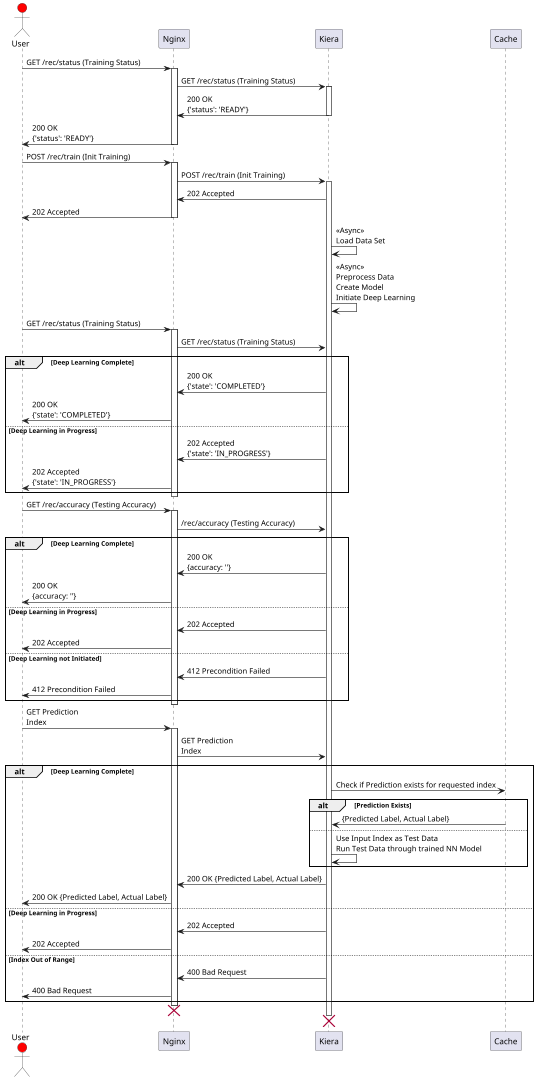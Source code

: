 @startuml
actor User #red
participant Nginx
participant Kiera
participant Cache
scale 1920*1080
'API Spec'

User->Nginx: GET /rec/status (Training Status)
activate Nginx
Nginx->Kiera: GET /rec/status (Training Status)
activate Kiera
Kiera->Nginx: 200 OK\n{'status': 'READY'}
deactivate Kiera
Nginx->User: 200 OK\n{'status': 'READY'}
deactivate Nginx

User->Nginx: POST /rec/train (Init Training)
activate Nginx
Nginx->Kiera: POST /rec/train (Init Training)
activate Kiera
Kiera->Nginx: 202 Accepted
Nginx->User: 202 Accepted
deactivate Nginx
Kiera->Kiera: <<Async>>\nLoad Data Set
Kiera->Kiera: <<Async>>\nPreprocess Data\nCreate Model\nInitiate Deep Learning

User->Nginx: GET /rec/status (Training Status)
activate Nginx
Nginx->Kiera: GET /rec/status (Training Status)
alt Deep Learning Complete
  Kiera->Nginx: 200 OK\n{'state': 'COMPLETED'}
  Nginx->User: 200 OK\n{'state': 'COMPLETED'}
else Deep Learning in Progress
  Kiera->Nginx: 202 Accepted\n{'state': 'IN_PROGRESS'}
  Nginx->User: 202 Accepted\n{'state': 'IN_PROGRESS'}
end
deactivate Nginx

User->Nginx: GET /rec/accuracy (Testing Accuracy)
activate Nginx
Nginx->Kiera: /rec/accuracy (Testing Accuracy)
alt Deep Learning Complete
  Kiera->Nginx: 200 OK\n{accuracy: ''}
  Nginx->User: 200 OK\n{accuracy: ''}
else Deep Learning in Progress
  Kiera->Nginx: 202 Accepted
  Nginx->User: 202 Accepted
else Deep Learning not Initiated
  Kiera->Nginx: 412 Precondition Failed
  Nginx->User: 412 Precondition Failed
end
deactivate Nginx

User->Nginx: GET Prediction\nIndex
activate Nginx
Nginx->Kiera: GET Prediction\nIndex
alt Deep Learning Complete
  Kiera->Cache: Check if Prediction exists for requested index
  alt Prediction Exists
    Cache->Kiera: {Predicted Label, Actual Label}
  else
    Kiera->Kiera: Use Input Index as Test Data\nRun Test Data through trained NN Model
  end
  Kiera->Nginx: 200 OK {Predicted Label, Actual Label}
  Nginx->User: 200 OK {Predicted Label, Actual Label}
else Deep Learning in Progress
  Kiera->Nginx: 202 Accepted
  Nginx->User: 202 Accepted
else Index Out of Range
  Kiera->Nginx: 400 Bad Request
  Nginx->User: 400 Bad Request
end
deactivate Nginx
destroy Nginx
destroy Kiera
@enduml
